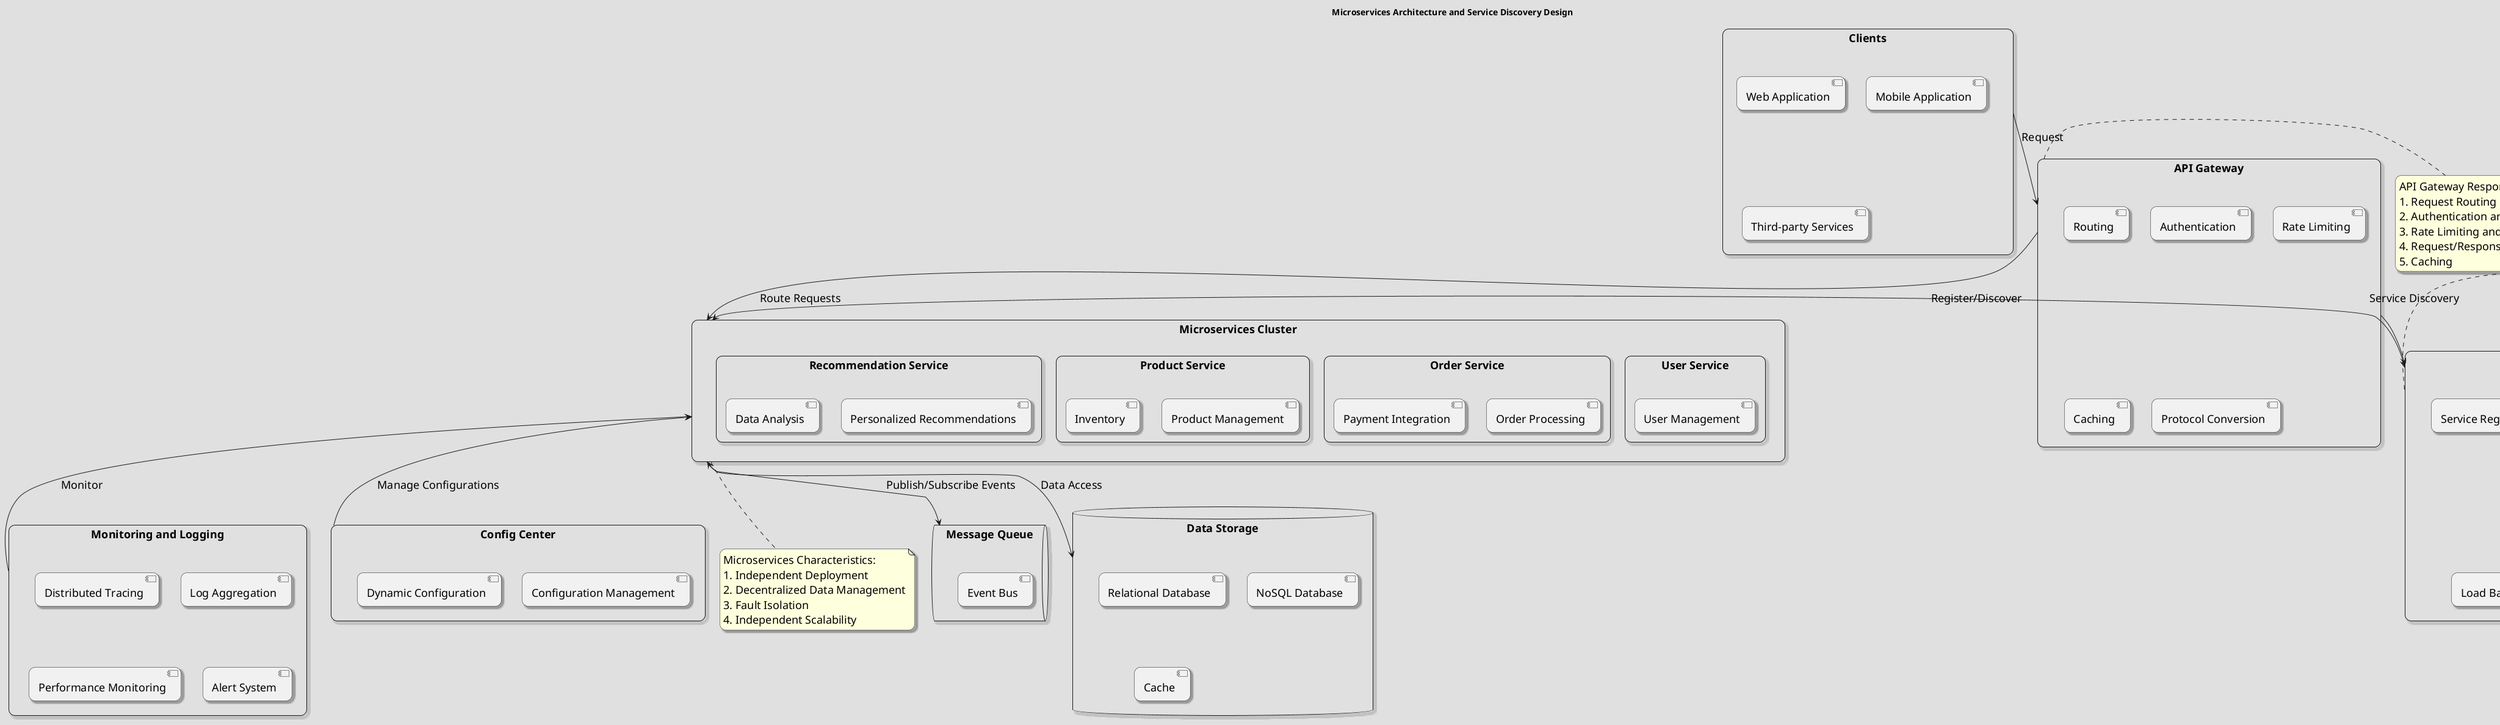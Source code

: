 @startuml Microservices Architecture and Service Discovery

skinparam {
    backgroundColor #E0E0E0
    handwritten false
    defaultFontName Arial
    defaultFontSize 18
    roundcorner 20
    shadowing true
}

title Microservices Architecture and Service Discovery Design

rectangle "Clients" {
    [Web Application]
    [Mobile Application]
    [Third-party Services]
}

rectangle "API Gateway" as APIGateway {
    [Routing]
    [Authentication]
    [Rate Limiting]
    [Caching]
    [Protocol Conversion]
}

rectangle "Service Registry" as ServiceRegistry {
    [Service Registry Center]
    [Health Check]
    [Load Balancing]
}

rectangle "Microservices Cluster" as Microservices {
    RECTANGLE "User Service" as UserService {
        [User Management]
        [Authentication]
    }
    RECTANGLE "Order Service" as OrderService {
        [Order Processing]
        [Payment Integration]
    }
    RECTANGLE "Product Service" as ProductService {
        [Product Management]
        [Inventory]
    }
    RECTANGLE "Recommendation Service" as RecommendationService {
        [Personalized Recommendations]
        [Data Analysis]
    }
}

' Data Storage
database "Data Storage" as DataStorage {
    [Relational Database]
    [NoSQL Database]
    [Cache]
}

' Message Queue
queue "Message Queue" as MessageQueue {
    [Event Bus]
}

' Monitoring and Logging
RECTANGLE "Monitoring and Logging" as Monitoring {
    [Distributed Tracing]
    [Log Aggregation]
    [Performance Monitoring]
    [Alert System]
}

' Configuration Center
RECTANGLE "Config Center" as ConfigCenter {
    [Configuration Management]
    [Dynamic Configuration]
}

' Connections
Clients -down-> APIGateway : Request
APIGateway -down-> ServiceRegistry : Service Discovery
APIGateway -down-> Microservices : Route Requests
Microservices <-right-> ServiceRegistry : Register/Discover
Microservices -down-> DataStorage : Data Access
Microservices <--> MessageQueue : Publish/Subscribe Events
Monitoring -up-> Microservices : Monitor
ConfigCenter -up-> Microservices : Manage Configurations

note right of APIGateway
  API Gateway Responsibilities:
  1. Request Routing
  2. Authentication and Authorization
  3. Rate Limiting and Circuit Breaking
  4. Request/Response Transformation
  5. Caching
end note

note left of ServiceRegistry
  Service Discovery Mechanisms:
  1. Client-side Discovery
  2. Server-side Discovery
  3. Support for Multiple Registries
     (e.g., Eureka, Consul, ZooKeeper)
end note

note bottom of Microservices
  Microservices Characteristics:
  1. Independent Deployment
  2. Decentralized Data Management
  3. Fault Isolation
  4. Independent Scalability
end note

@enduml
